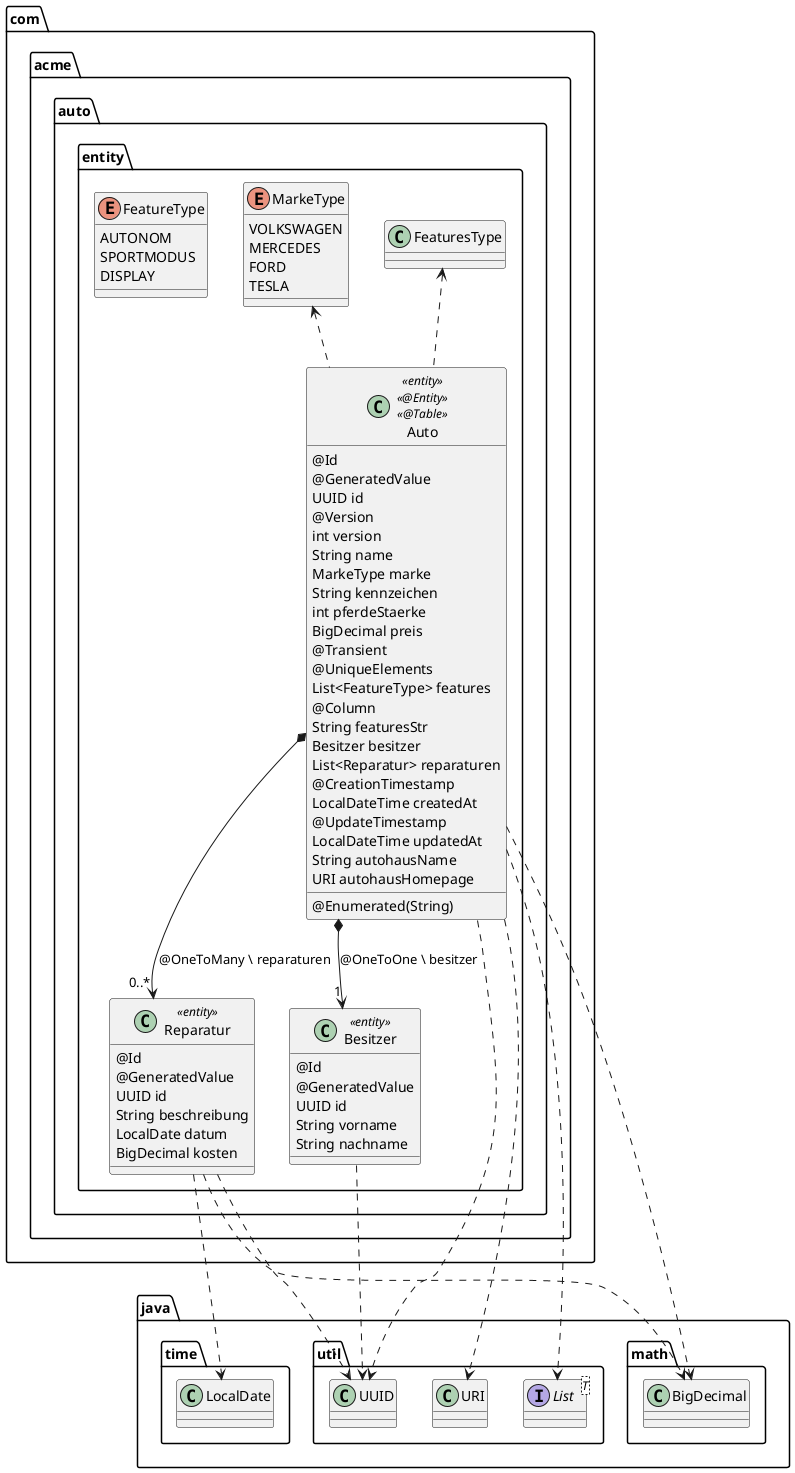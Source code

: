 @startuml Auto

skinparam classAttributeIconSize 0
' skinparam monochrome true

package java {
    package util {
        class UUID
        interface List<T>
        class URI
    }

    package math {
        class BigDecimal
    }

    package time {
        class LocalDate
    }
}

package com.acme.auto.entity {
  class Reparatur <<entity>> {
    @Id
    @GeneratedValue
    UUID id
    String beschreibung
    LocalDate datum
    BigDecimal kosten
  }

  class Besitzer <<entity>> {
    @Id
    @GeneratedValue
    UUID id
    String vorname
    String nachname
  }

  enum MarkeType {
    VOLKSWAGEN
    MERCEDES
    FORD
    TESLA
  }

  enum FeatureType {
    AUTONOM
    SPORTMODUS
    DISPLAY
  }

  class Auto <<entity>> << @Entity >> << @Table >> {
    @Id
    @GeneratedValue
    UUID id
    @Version
    int version
    String name
    @Enumerated(String)
    MarkeType marke
    String kennzeichen
    int pferdeStaerke
    BigDecimal preis
    @Transient
    @UniqueElements
    List<FeatureType> features
    @Column
    String featuresStr
    Besitzer besitzer
    List<Reparatur> reparaturen
    @CreationTimestamp
    LocalDateTime createdAt
    @UpdateTimestamp
    LocalDateTime updatedAt
    String autohausName
    URI autohausHomepage
  }

  Auto *--> "1" Besitzer : @OneToOne \ besitzer
  Auto *--> "0..*" Reparatur : @OneToMany \ reparaturen

  Auto .up.> MarkeType
  Auto .up.> FeaturesType

  Auto ..> UUID
  Auto ..> BigDecimal
  Auto ..> List
  Auto ..> URI

  Besitzer ..> UUID

  Reparatur ..> UUID
  Reparatur ..> LocalDate
  Reparatur ..> BigDecimal
}

@enduml
